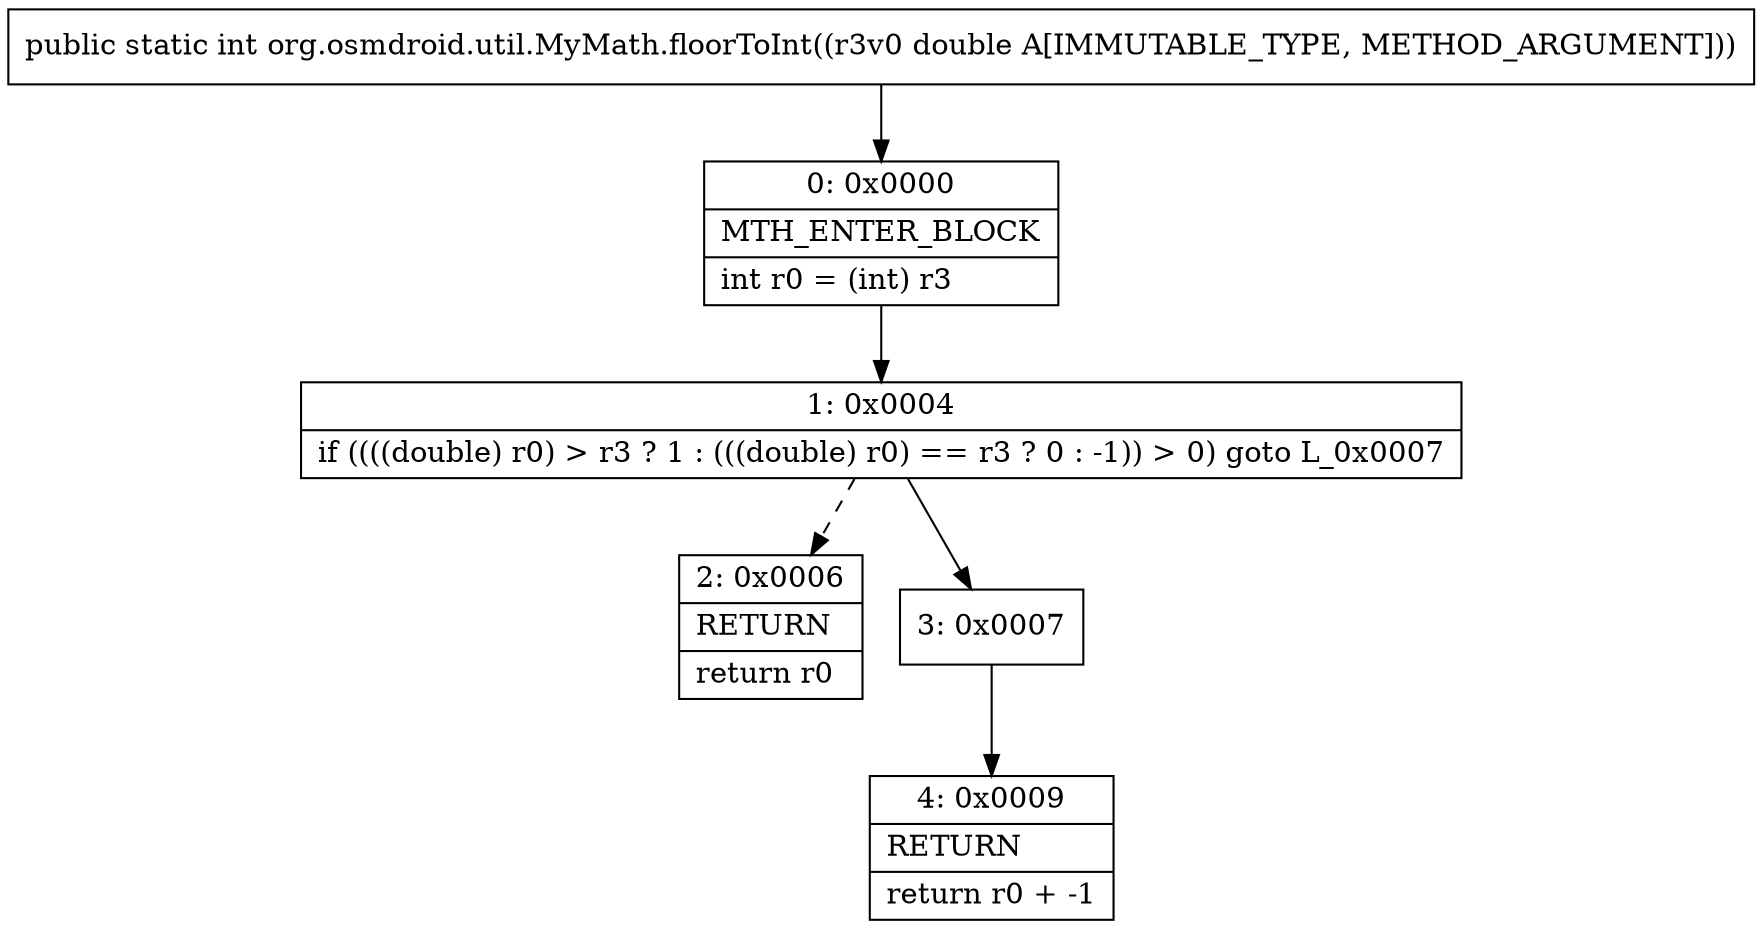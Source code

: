digraph "CFG fororg.osmdroid.util.MyMath.floorToInt(D)I" {
Node_0 [shape=record,label="{0\:\ 0x0000|MTH_ENTER_BLOCK\l|int r0 = (int) r3\l}"];
Node_1 [shape=record,label="{1\:\ 0x0004|if ((((double) r0) \> r3 ? 1 : (((double) r0) == r3 ? 0 : \-1)) \> 0) goto L_0x0007\l}"];
Node_2 [shape=record,label="{2\:\ 0x0006|RETURN\l|return r0\l}"];
Node_3 [shape=record,label="{3\:\ 0x0007}"];
Node_4 [shape=record,label="{4\:\ 0x0009|RETURN\l|return r0 + \-1\l}"];
MethodNode[shape=record,label="{public static int org.osmdroid.util.MyMath.floorToInt((r3v0 double A[IMMUTABLE_TYPE, METHOD_ARGUMENT])) }"];
MethodNode -> Node_0;
Node_0 -> Node_1;
Node_1 -> Node_2[style=dashed];
Node_1 -> Node_3;
Node_3 -> Node_4;
}

